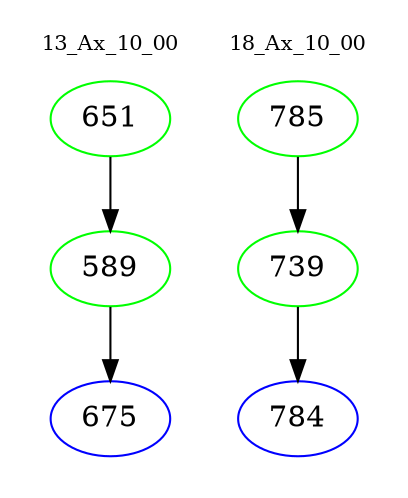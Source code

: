 digraph{
subgraph cluster_0 {
color = white
label = "13_Ax_10_00";
fontsize=10;
T0_651 [label="651", color="green"]
T0_651 -> T0_589 [color="black"]
T0_589 [label="589", color="green"]
T0_589 -> T0_675 [color="black"]
T0_675 [label="675", color="blue"]
}
subgraph cluster_1 {
color = white
label = "18_Ax_10_00";
fontsize=10;
T1_785 [label="785", color="green"]
T1_785 -> T1_739 [color="black"]
T1_739 [label="739", color="green"]
T1_739 -> T1_784 [color="black"]
T1_784 [label="784", color="blue"]
}
}
